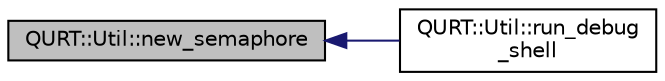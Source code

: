 digraph "QURT::Util::new_semaphore"
{
 // INTERACTIVE_SVG=YES
  edge [fontname="Helvetica",fontsize="10",labelfontname="Helvetica",labelfontsize="10"];
  node [fontname="Helvetica",fontsize="10",shape=record];
  rankdir="LR";
  Node1 [label="QURT::Util::new_semaphore",height=0.2,width=0.4,color="black", fillcolor="grey75", style="filled", fontcolor="black"];
  Node1 -> Node2 [dir="back",color="midnightblue",fontsize="10",style="solid",fontname="Helvetica"];
  Node2 [label="QURT::Util::run_debug\l_shell",height=0.2,width=0.4,color="black", fillcolor="white", style="filled",URL="$classQURT_1_1Util.html#a2aab653c5a2504515da32573e39e0387"];
}
